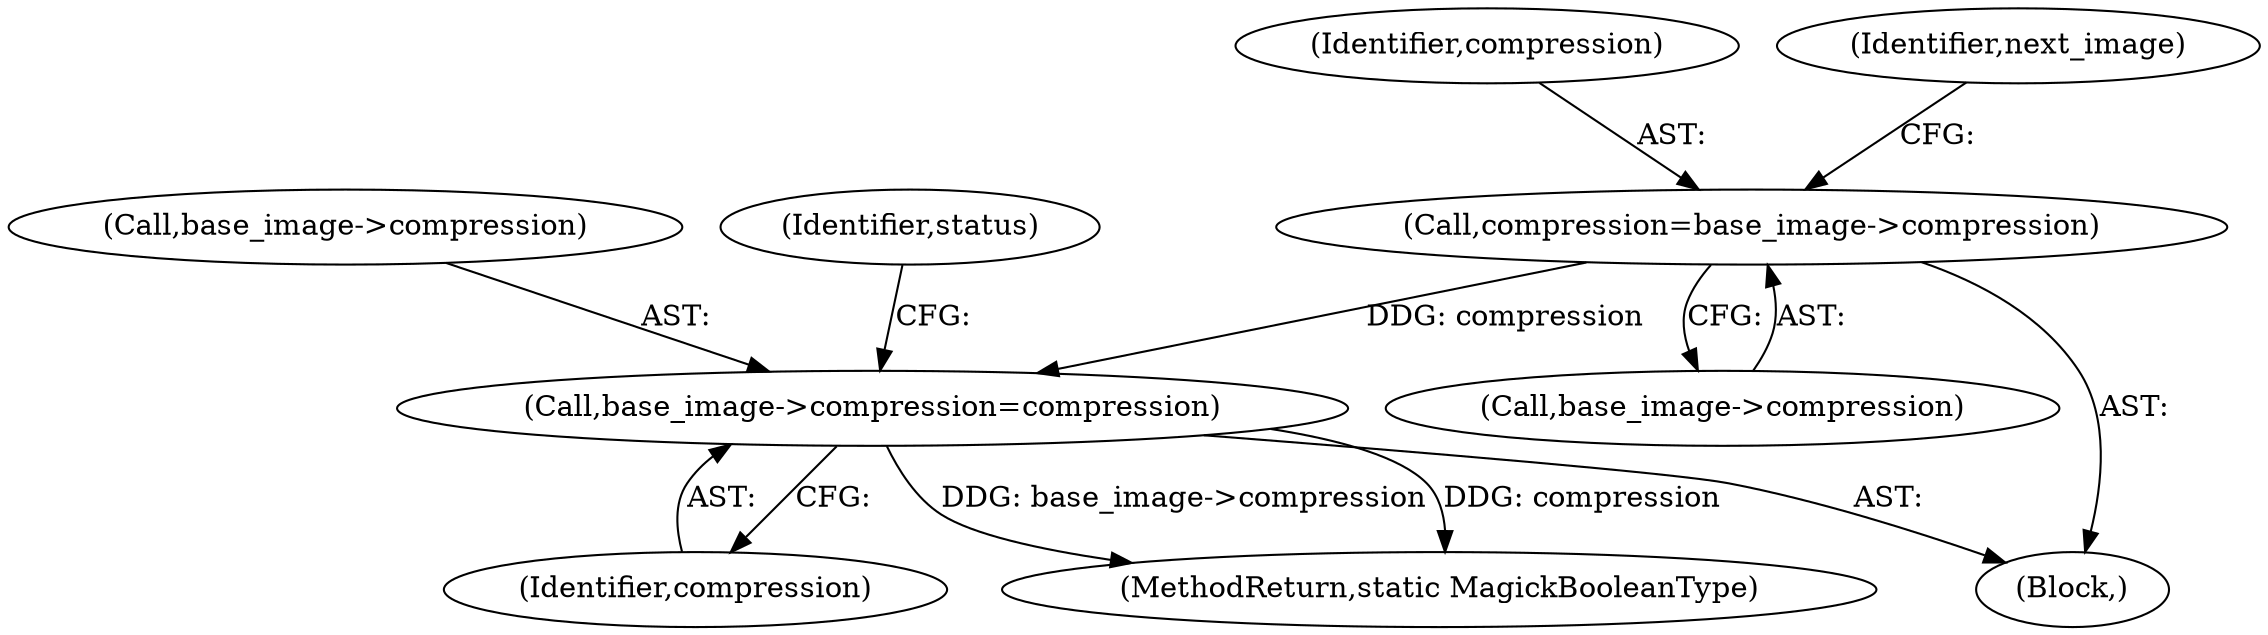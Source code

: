 digraph "0_ImageMagick_4f2c04ea6673863b87ac7f186cbb0d911f74085c_0@pointer" {
"1001073" [label="(Call,compression=base_image->compression)"];
"1001550" [label="(Call,base_image->compression=compression)"];
"1001554" [label="(Identifier,compression)"];
"1001074" [label="(Identifier,compression)"];
"1001080" [label="(Identifier,next_image)"];
"1001004" [label="(Block,)"];
"1001073" [label="(Call,compression=base_image->compression)"];
"1001575" [label="(MethodReturn,static MagickBooleanType)"];
"1001551" [label="(Call,base_image->compression)"];
"1001550" [label="(Call,base_image->compression=compression)"];
"1001075" [label="(Call,base_image->compression)"];
"1001557" [label="(Identifier,status)"];
"1001073" -> "1001004"  [label="AST: "];
"1001073" -> "1001075"  [label="CFG: "];
"1001074" -> "1001073"  [label="AST: "];
"1001075" -> "1001073"  [label="AST: "];
"1001080" -> "1001073"  [label="CFG: "];
"1001073" -> "1001550"  [label="DDG: compression"];
"1001550" -> "1001004"  [label="AST: "];
"1001550" -> "1001554"  [label="CFG: "];
"1001551" -> "1001550"  [label="AST: "];
"1001554" -> "1001550"  [label="AST: "];
"1001557" -> "1001550"  [label="CFG: "];
"1001550" -> "1001575"  [label="DDG: base_image->compression"];
"1001550" -> "1001575"  [label="DDG: compression"];
}
